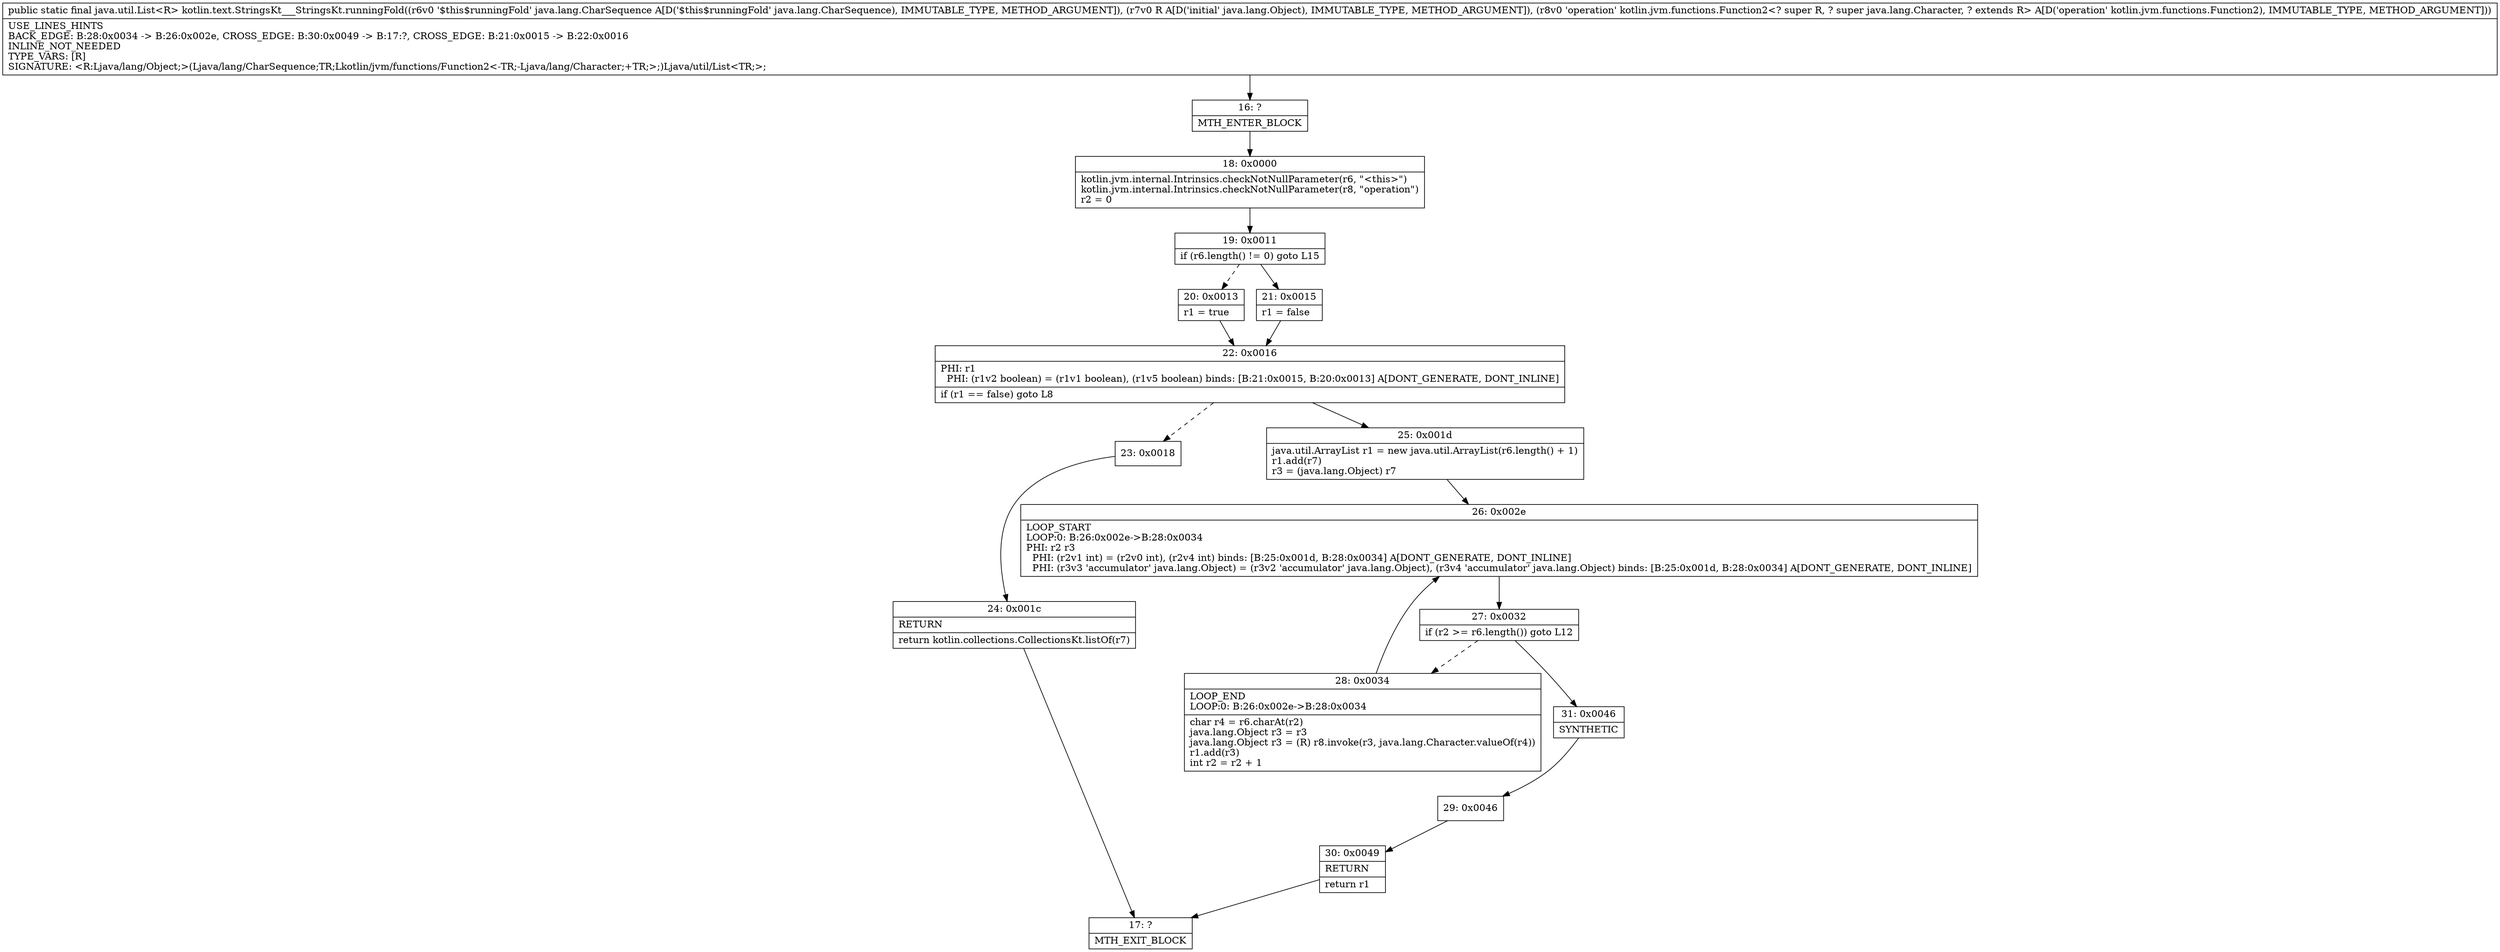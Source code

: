 digraph "CFG forkotlin.text.StringsKt___StringsKt.runningFold(Ljava\/lang\/CharSequence;Ljava\/lang\/Object;Lkotlin\/jvm\/functions\/Function2;)Ljava\/util\/List;" {
Node_16 [shape=record,label="{16\:\ ?|MTH_ENTER_BLOCK\l}"];
Node_18 [shape=record,label="{18\:\ 0x0000|kotlin.jvm.internal.Intrinsics.checkNotNullParameter(r6, \"\<this\>\")\lkotlin.jvm.internal.Intrinsics.checkNotNullParameter(r8, \"operation\")\lr2 = 0\l}"];
Node_19 [shape=record,label="{19\:\ 0x0011|if (r6.length() != 0) goto L15\l}"];
Node_20 [shape=record,label="{20\:\ 0x0013|r1 = true\l}"];
Node_22 [shape=record,label="{22\:\ 0x0016|PHI: r1 \l  PHI: (r1v2 boolean) = (r1v1 boolean), (r1v5 boolean) binds: [B:21:0x0015, B:20:0x0013] A[DONT_GENERATE, DONT_INLINE]\l|if (r1 == false) goto L8\l}"];
Node_23 [shape=record,label="{23\:\ 0x0018}"];
Node_24 [shape=record,label="{24\:\ 0x001c|RETURN\l|return kotlin.collections.CollectionsKt.listOf(r7)\l}"];
Node_17 [shape=record,label="{17\:\ ?|MTH_EXIT_BLOCK\l}"];
Node_25 [shape=record,label="{25\:\ 0x001d|java.util.ArrayList r1 = new java.util.ArrayList(r6.length() + 1)\lr1.add(r7)\lr3 = (java.lang.Object) r7\l}"];
Node_26 [shape=record,label="{26\:\ 0x002e|LOOP_START\lLOOP:0: B:26:0x002e\-\>B:28:0x0034\lPHI: r2 r3 \l  PHI: (r2v1 int) = (r2v0 int), (r2v4 int) binds: [B:25:0x001d, B:28:0x0034] A[DONT_GENERATE, DONT_INLINE]\l  PHI: (r3v3 'accumulator' java.lang.Object) = (r3v2 'accumulator' java.lang.Object), (r3v4 'accumulator' java.lang.Object) binds: [B:25:0x001d, B:28:0x0034] A[DONT_GENERATE, DONT_INLINE]\l}"];
Node_27 [shape=record,label="{27\:\ 0x0032|if (r2 \>= r6.length()) goto L12\l}"];
Node_28 [shape=record,label="{28\:\ 0x0034|LOOP_END\lLOOP:0: B:26:0x002e\-\>B:28:0x0034\l|char r4 = r6.charAt(r2)\ljava.lang.Object r3 = r3\ljava.lang.Object r3 = (R) r8.invoke(r3, java.lang.Character.valueOf(r4))\lr1.add(r3)\lint r2 = r2 + 1\l}"];
Node_31 [shape=record,label="{31\:\ 0x0046|SYNTHETIC\l}"];
Node_29 [shape=record,label="{29\:\ 0x0046}"];
Node_30 [shape=record,label="{30\:\ 0x0049|RETURN\l|return r1\l}"];
Node_21 [shape=record,label="{21\:\ 0x0015|r1 = false\l}"];
MethodNode[shape=record,label="{public static final java.util.List\<R\> kotlin.text.StringsKt___StringsKt.runningFold((r6v0 '$this$runningFold' java.lang.CharSequence A[D('$this$runningFold' java.lang.CharSequence), IMMUTABLE_TYPE, METHOD_ARGUMENT]), (r7v0 R A[D('initial' java.lang.Object), IMMUTABLE_TYPE, METHOD_ARGUMENT]), (r8v0 'operation' kotlin.jvm.functions.Function2\<? super R, ? super java.lang.Character, ? extends R\> A[D('operation' kotlin.jvm.functions.Function2), IMMUTABLE_TYPE, METHOD_ARGUMENT]))  | USE_LINES_HINTS\lBACK_EDGE: B:28:0x0034 \-\> B:26:0x002e, CROSS_EDGE: B:30:0x0049 \-\> B:17:?, CROSS_EDGE: B:21:0x0015 \-\> B:22:0x0016\lINLINE_NOT_NEEDED\lTYPE_VARS: [R]\lSIGNATURE: \<R:Ljava\/lang\/Object;\>(Ljava\/lang\/CharSequence;TR;Lkotlin\/jvm\/functions\/Function2\<\-TR;\-Ljava\/lang\/Character;+TR;\>;)Ljava\/util\/List\<TR;\>;\l}"];
MethodNode -> Node_16;Node_16 -> Node_18;
Node_18 -> Node_19;
Node_19 -> Node_20[style=dashed];
Node_19 -> Node_21;
Node_20 -> Node_22;
Node_22 -> Node_23[style=dashed];
Node_22 -> Node_25;
Node_23 -> Node_24;
Node_24 -> Node_17;
Node_25 -> Node_26;
Node_26 -> Node_27;
Node_27 -> Node_28[style=dashed];
Node_27 -> Node_31;
Node_28 -> Node_26;
Node_31 -> Node_29;
Node_29 -> Node_30;
Node_30 -> Node_17;
Node_21 -> Node_22;
}

